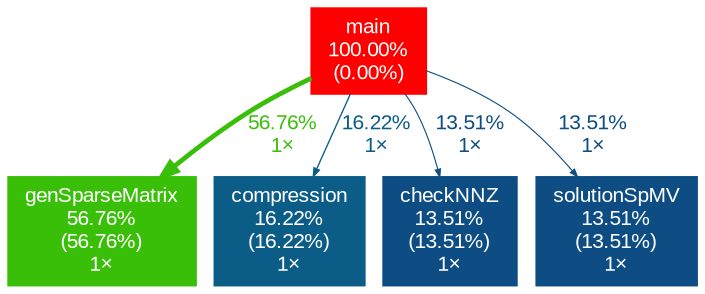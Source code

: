 digraph {
	graph [fontname=Arial, nodesep=0.125, ranksep=0.25];
	node [fontcolor=white, fontname=Arial, height=0, shape=box, style=filled, width=0];
	edge [fontname=Arial];
	1 [color="#ff0000", fontcolor="#ffffff", fontsize="10.00", label="main\n100.00%\n(0.00%)"];
	1 -> 2 [arrowsize="0.75", color="#3abf09", fontcolor="#3abf09", fontsize="10.00", label="56.76%\n1×", labeldistance="2.27", penwidth="2.27"];
	1 -> 3 [arrowsize="0.40", color="#0c5c88", fontcolor="#0c5c88", fontsize="10.00", label="16.22%\n1×", labeldistance="0.65", penwidth="0.65"];
	1 -> 4 [arrowsize="0.37", color="#0d4d84", fontcolor="#0d4d84", fontsize="10.00", label="13.51%\n1×", labeldistance="0.54", penwidth="0.54"];
	1 -> 5 [arrowsize="0.37", color="#0d4d84", fontcolor="#0d4d84", fontsize="10.00", label="13.51%\n1×", labeldistance="0.54", penwidth="0.54"];
	2 [color="#3abf09", fontcolor="#ffffff", fontsize="10.00", label="genSparseMatrix\n56.76%\n(56.76%)\n1×"];
	3 [color="#0c5c88", fontcolor="#ffffff", fontsize="10.00", label="compression\n16.22%\n(16.22%)\n1×"];
	4 [color="#0d4d84", fontcolor="#ffffff", fontsize="10.00", label="checkNNZ\n13.51%\n(13.51%)\n1×"];
	5 [color="#0d4d84", fontcolor="#ffffff", fontsize="10.00", label="solutionSpMV\n13.51%\n(13.51%)\n1×"];
}
